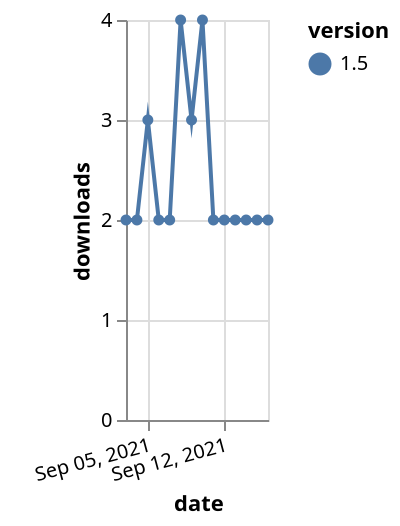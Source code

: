 {"$schema": "https://vega.github.io/schema/vega-lite/v5.json", "description": "A simple bar chart with embedded data.", "data": {"values": [{"date": "2021-09-03", "total": 4638, "delta": 2, "version": "1.5"}, {"date": "2021-09-04", "total": 4640, "delta": 2, "version": "1.5"}, {"date": "2021-09-05", "total": 4643, "delta": 3, "version": "1.5"}, {"date": "2021-09-06", "total": 4645, "delta": 2, "version": "1.5"}, {"date": "2021-09-07", "total": 4647, "delta": 2, "version": "1.5"}, {"date": "2021-09-08", "total": 4651, "delta": 4, "version": "1.5"}, {"date": "2021-09-09", "total": 4654, "delta": 3, "version": "1.5"}, {"date": "2021-09-10", "total": 4658, "delta": 4, "version": "1.5"}, {"date": "2021-09-11", "total": 4660, "delta": 2, "version": "1.5"}, {"date": "2021-09-12", "total": 4662, "delta": 2, "version": "1.5"}, {"date": "2021-09-13", "total": 4664, "delta": 2, "version": "1.5"}, {"date": "2021-09-14", "total": 4666, "delta": 2, "version": "1.5"}, {"date": "2021-09-15", "total": 4668, "delta": 2, "version": "1.5"}, {"date": "2021-09-16", "total": 4670, "delta": 2, "version": "1.5"}]}, "width": "container", "mark": {"type": "line", "point": {"filled": true}}, "encoding": {"x": {"field": "date", "type": "temporal", "timeUnit": "yearmonthdate", "title": "date", "axis": {"labelAngle": -15}}, "y": {"field": "delta", "type": "quantitative", "title": "downloads"}, "color": {"field": "version", "type": "nominal"}, "tooltip": {"field": "delta"}}}